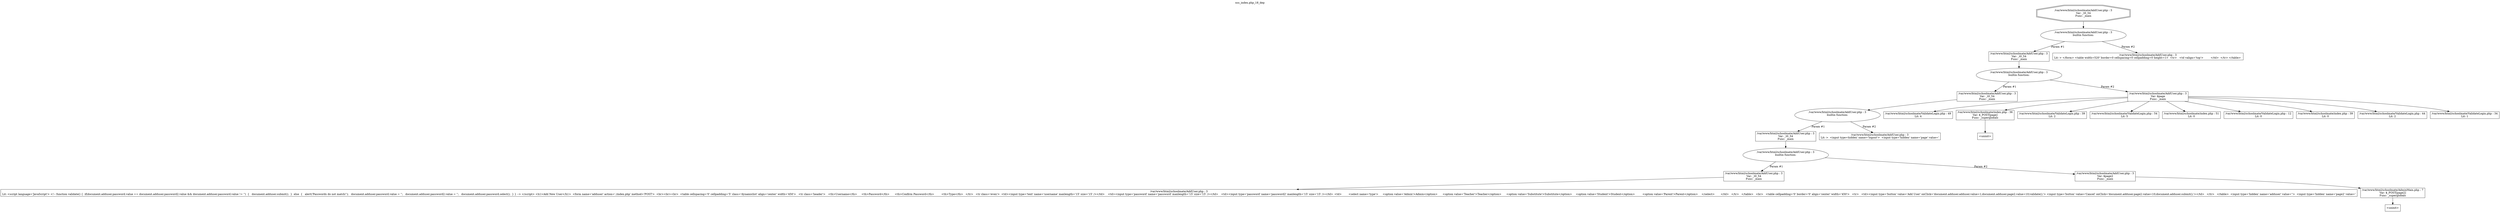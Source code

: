 digraph cfg {
  label="xss_index.php_18_dep";
  labelloc=t;
  n1 [shape=doubleoctagon, label="/var/www/html/schoolmate/AddUser.php : 3\nVar: _t0_54\nFunc: _main\n"];
  n2 [shape=ellipse, label="/var/www/html/schoolmate/AddUser.php : 3\nbuiltin function:\n.\n"];
  n3 [shape=box, label="/var/www/html/schoolmate/AddUser.php : 3\nVar: _t0_54\nFunc: _main\n"];
  n4 [shape=ellipse, label="/var/www/html/schoolmate/AddUser.php : 3\nbuiltin function:\n.\n"];
  n5 [shape=box, label="/var/www/html/schoolmate/AddUser.php : 3\nVar: _t0_54\nFunc: _main\n"];
  n6 [shape=ellipse, label="/var/www/html/schoolmate/AddUser.php : 3\nbuiltin function:\n.\n"];
  n7 [shape=box, label="/var/www/html/schoolmate/AddUser.php : 3\nVar: _t0_54\nFunc: _main\n"];
  n8 [shape=ellipse, label="/var/www/html/schoolmate/AddUser.php : 3\nbuiltin function:\n.\n"];
  n9 [shape=box, label="/var/www/html/schoolmate/AddUser.php : 3\nVar: _t0_54\nFunc: _main\n"];
  n10 [shape=box, label="/var/www/html/schoolmate/AddUser.php : 3\nLit: <script language='JavaScript'> <!-- function validate() {  if(document.adduser.password.value == document.adduser.password2.value && document.adduser.password.value != '')  {   document.adduser.submit();  }  else  {   alert('Passwords do not match!');   document.adduser.password.value = '';   document.adduser.password2.value = '';   document.adduser.password.select();  } } --> </script> <h1>Add New User</h1>  <form name='adduser' action='./index.php' method='POST'>  <br><br><br>  <table cellspacing='0' cellpadding='5' class='dynamiclist' align='center' width='450'>   <tr class='header'>	<th>Username</th>	<th>Password</th>	<th>Confirm Password</th>	<th>Type</th>   </tr>   <tr class='even'>	<td><input type='text' name='username' maxlength='15' size='15' /></td>	<td><input type='password' name='password' maxlength='15' size='15' /></td>	<td><input type='password' name='password2' maxlength='15' size='15' /></td>	<td>	 <select name='type'>	  <option value='Admin'>Admin</option>	  <option value='Teacher'>Teacher</option>      <option value='Substitute'>Substitute</option>	  <option value='Student'>Student</option>	  <option value='Parent'>Parent</option>	 </select>	</td>   </tr>   </table>   <br>   <table cellpadding='0' border='0' align='center' width='450'>   <tr>   <td><input type='button' value='Add User' onClick='document.adduser.adduser.value=1;document.adduser.page2.value=10;validate();'> <input type='button' value='Cancel' onClick='document.adduser.page2.value=10;document.adduser.submit();'></td>   </tr>   </table>  <input type='hidden' name='adduser' value=''>  <input type='hidden' name='page2' value='\n"];
  n11 [shape=box, label="/var/www/html/schoolmate/AddUser.php : 3\nVar: $page2\nFunc: _main\n"];
  n12 [shape=box, label="/var/www/html/schoolmate/AdminMain.php : 7\nVar: $_POST[page2]\nFunc: _superglobals\n"];
  n13 [shape=box, label="<uninit>"];
  n14 [shape=box, label="/var/www/html/schoolmate/AddUser.php : 3\nLit: >  <input type=hidden' name='logout'>  <input type='hidden' name='page' value='\n"];
  n15 [shape=box, label="/var/www/html/schoolmate/AddUser.php : 3\nVar: $page\nFunc: _main\n"];
  n16 [shape=box, label="/var/www/html/schoolmate/ValidateLogin.php : 49\nLit: 4\n"];
  n17 [shape=box, label="/var/www/html/schoolmate/index.php : 36\nVar: $_POST[page]\nFunc: _superglobals\n"];
  n18 [shape=box, label="<uninit>"];
  n19 [shape=box, label="/var/www/html/schoolmate/ValidateLogin.php : 39\nLit: 2\n"];
  n20 [shape=box, label="/var/www/html/schoolmate/ValidateLogin.php : 54\nLit: 5\n"];
  n21 [shape=box, label="/var/www/html/schoolmate/index.php : 51\nLit: 0\n"];
  n22 [shape=box, label="/var/www/html/schoolmate/ValidateLogin.php : 12\nLit: 0\n"];
  n23 [shape=box, label="/var/www/html/schoolmate/index.php : 39\nLit: 0\n"];
  n24 [shape=box, label="/var/www/html/schoolmate/ValidateLogin.php : 44\nLit: 2\n"];
  n25 [shape=box, label="/var/www/html/schoolmate/ValidateLogin.php : 34\nLit: 1\n"];
  n26 [shape=box, label="/var/www/html/schoolmate/AddUser.php : 3\nLit: > </form> <table width=520' border=0 cellspacing=0 cellpadding=0 height=1>  <tr>   <td valign='top'>	&nbsp;   </td>  </tr> </table> \n"];
  n1 -> n2;
  n3 -> n4;
  n5 -> n6;
  n7 -> n8;
  n9 -> n10;
  n8 -> n9[label="Param #1"];
  n8 -> n11[label="Param #2"];
  n12 -> n13;
  n11 -> n12;
  n6 -> n7[label="Param #1"];
  n6 -> n14[label="Param #2"];
  n4 -> n5[label="Param #1"];
  n4 -> n15[label="Param #2"];
  n15 -> n16;
  n15 -> n17;
  n15 -> n19;
  n15 -> n20;
  n15 -> n21;
  n15 -> n22;
  n15 -> n23;
  n15 -> n24;
  n15 -> n25;
  n17 -> n18;
  n2 -> n3[label="Param #1"];
  n2 -> n26[label="Param #2"];
}
